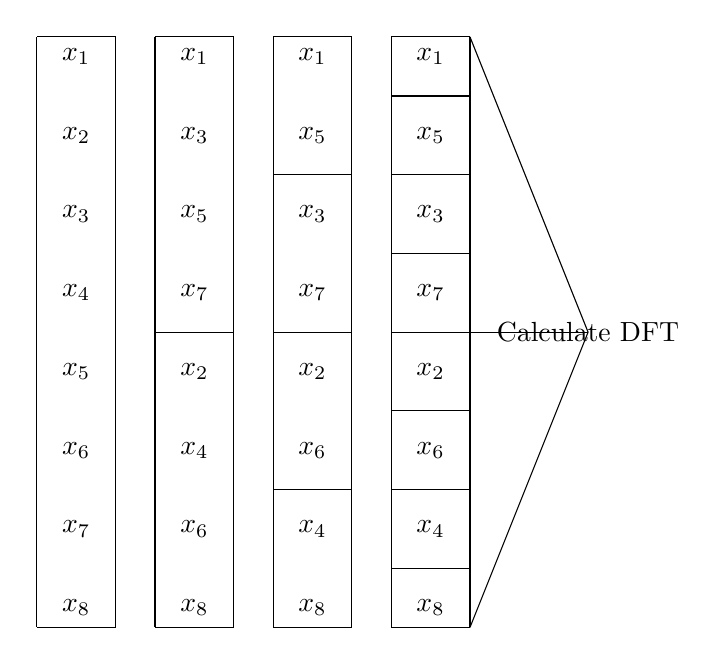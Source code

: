 \begin{tikzpicture}
	\begin{pgfonlayer}{nodelayer}
		\node [style=none] (0) at (0, 7) {$x_1$};
		\node [style=none] (1) at (0, 6) {$x_2$};
		\node [style=none] (2) at (0, 5) {$x_3$};
		\node [style=none] (3) at (0, 4) {$x_4$};
		\node [style=none] (4) at (0, 3) {$x_5$};
		\node [style=none] (5) at (0, 2) {$x_6$};
		\node [style=none] (6) at (0, 1) {$x_7$};
		\node [style=none] (7) at (0, 0) {$x_8$};
		\node [style=none] (8) at (1.5, 7) {$x_1$};
		\node [style=none] (9) at (1.5, 6) {$x_3$};
		\node [style=none] (10) at (1.5, 5) {$x_5$};
		\node [style=none] (11) at (1.5, 4) {$x_7$};
		\node [style=none] (12) at (1.5, 3) {$x_2$};
		\node [style=none] (13) at (1.5, 2) {$x_4$};
		\node [style=none] (14) at (1.5, 1) {$x_6$};
		\node [style=none] (15) at (1.5, 0) {$x_8$};
		\node [style=none] (16) at (3, 7) {$x_1$};
		\node [style=none] (17) at (3, 6) {$x_5$};
		\node [style=none] (18) at (3, 5) {$x_3$};
		\node [style=none] (19) at (3, 4) {$x_7$};
		\node [style=none] (20) at (3, 3) {$x_2$};
		\node [style=none] (21) at (3, 2) {$x_6$};
		\node [style=none] (22) at (3, 1) {$x_4$};
		\node [style=none] (23) at (3, 0) {$x_8$};
		\node [style=none] (24) at (4.5, 7) {$x_1$};
		\node [style=none] (25) at (4.5, 6) {$x_5$};
		\node [style=none] (26) at (4.5, 5) {$x_3$};
		\node [style=none] (27) at (4.5, 4) {$x_7$};
		\node [style=none] (28) at (4.5, 3) {$x_2$};
		\node [style=none] (29) at (4.5, 2) {$x_6$};
		\node [style=none] (30) at (4.5, 1) {$x_4$};
		\node [style=none] (31) at (4.5, 0) {$x_8$};
		\node [style=none] (32) at (-0.5, 7.25) {};
		\node [style=none] (33) at (0.5, 7.25) {};
		\node [style=none] (34) at (-0.5, -0.25) {};
		\node [style=none] (35) at (0.5, -0.25) {};
		\node [style=none] (36) at (1, 7.25) {};
		\node [style=none] (37) at (2, 7.25) {};
		\node [style=none] (38) at (1, -0.25) {};
		\node [style=none] (39) at (2, -0.25) {};
		\node [style=none] (40) at (1, 3.5) {};
		\node [style=none] (41) at (2, 3.5) {};
		\node [style=none] (42) at (2.5, 7.25) {};
		\node [style=none] (43) at (2.5, 3.5) {};
		\node [style=none] (44) at (2.5, -0.25) {};
		\node [style=none] (45) at (3.5, -0.25) {};
		\node [style=none] (46) at (3.5, 3.5) {};
		\node [style=none] (47) at (3.5, 7.25) {};
		\node [style=none] (48) at (2.5, 5.5) {};
		\node [style=none] (49) at (3.5, 5.5) {};
		\node [style=none] (50) at (2.5, 1.5) {};
		\node [style=none] (51) at (3.5, 1.5) {};
		\node [style=none] (52) at (4, 7.25) {};
		\node [style=none] (53) at (4, -0.25) {};
		\node [style=none] (54) at (5, -0.25) {};
		\node [style=none] (55) at (5, 7.25) {};
		\node [style=none] (56) at (4, 6.5) {};
		\node [style=none] (57) at (5, 6.5) {};
		\node [style=none] (58) at (4, 5.5) {};
		\node [style=none] (59) at (5, 5.5) {};
		\node [style=none] (60) at (4, 4.5) {};
		\node [style=none] (61) at (5, 4.5) {};
		\node [style=none] (62) at (4, 3.5) {};
		\node [style=none] (63) at (5, 3.5) {};
		\node [style=none] (64) at (4, 2.5) {};
		\node [style=none] (65) at (5, 2.5) {};
		\node [style=none] (66) at (4, 1.5) {};
		\node [style=none] (67) at (5, 1.5) {};
		\node [style=none] (68) at (4, 0.5) {};
		\node [style=none] (69) at (5, 0.5) {};
		\node [style=none] (70) at (6.5, 3.5) {Calculate DFT};
	\end{pgfonlayer}
	\begin{pgfonlayer}{edgelayer}
		\draw (32.center) to (34.center);
		\draw (34.center) to (35.center);
		\draw (35.center) to (33.center);
		\draw (33.center) to (32.center);
		\draw (36.center) to (38.center);
		\draw (38.center) to (39.center);
		\draw (39.center) to (37.center);
		\draw (37.center) to (36.center);
		\draw (40.center) to (41.center);
		\draw (42.center) to (44.center);
		\draw (44.center) to (45.center);
		\draw (45.center) to (47.center);
		\draw (47.center) to (42.center);
		\draw (48.center) to (49.center);
		\draw (46.center) to (43.center);
		\draw (50.center) to (51.center);
		\draw (52.center) to (53.center);
		\draw (53.center) to (54.center);
		\draw (54.center) to (55.center);
		\draw (55.center) to (52.center);
		\draw (56.center) to (57.center);
		\draw (59.center) to (58.center);
		\draw (60.center) to (61.center);
		\draw (63.center) to (62.center);
		\draw (64.center) to (65.center);
		\draw (67.center) to (66.center);
		\draw (69.center) to (68.center);
		\draw (55.center) to (70.center);
		\draw (54.center) to (70.center);
		\draw (63.center) to (70.center);
	\end{pgfonlayer}
\end{tikzpicture}
